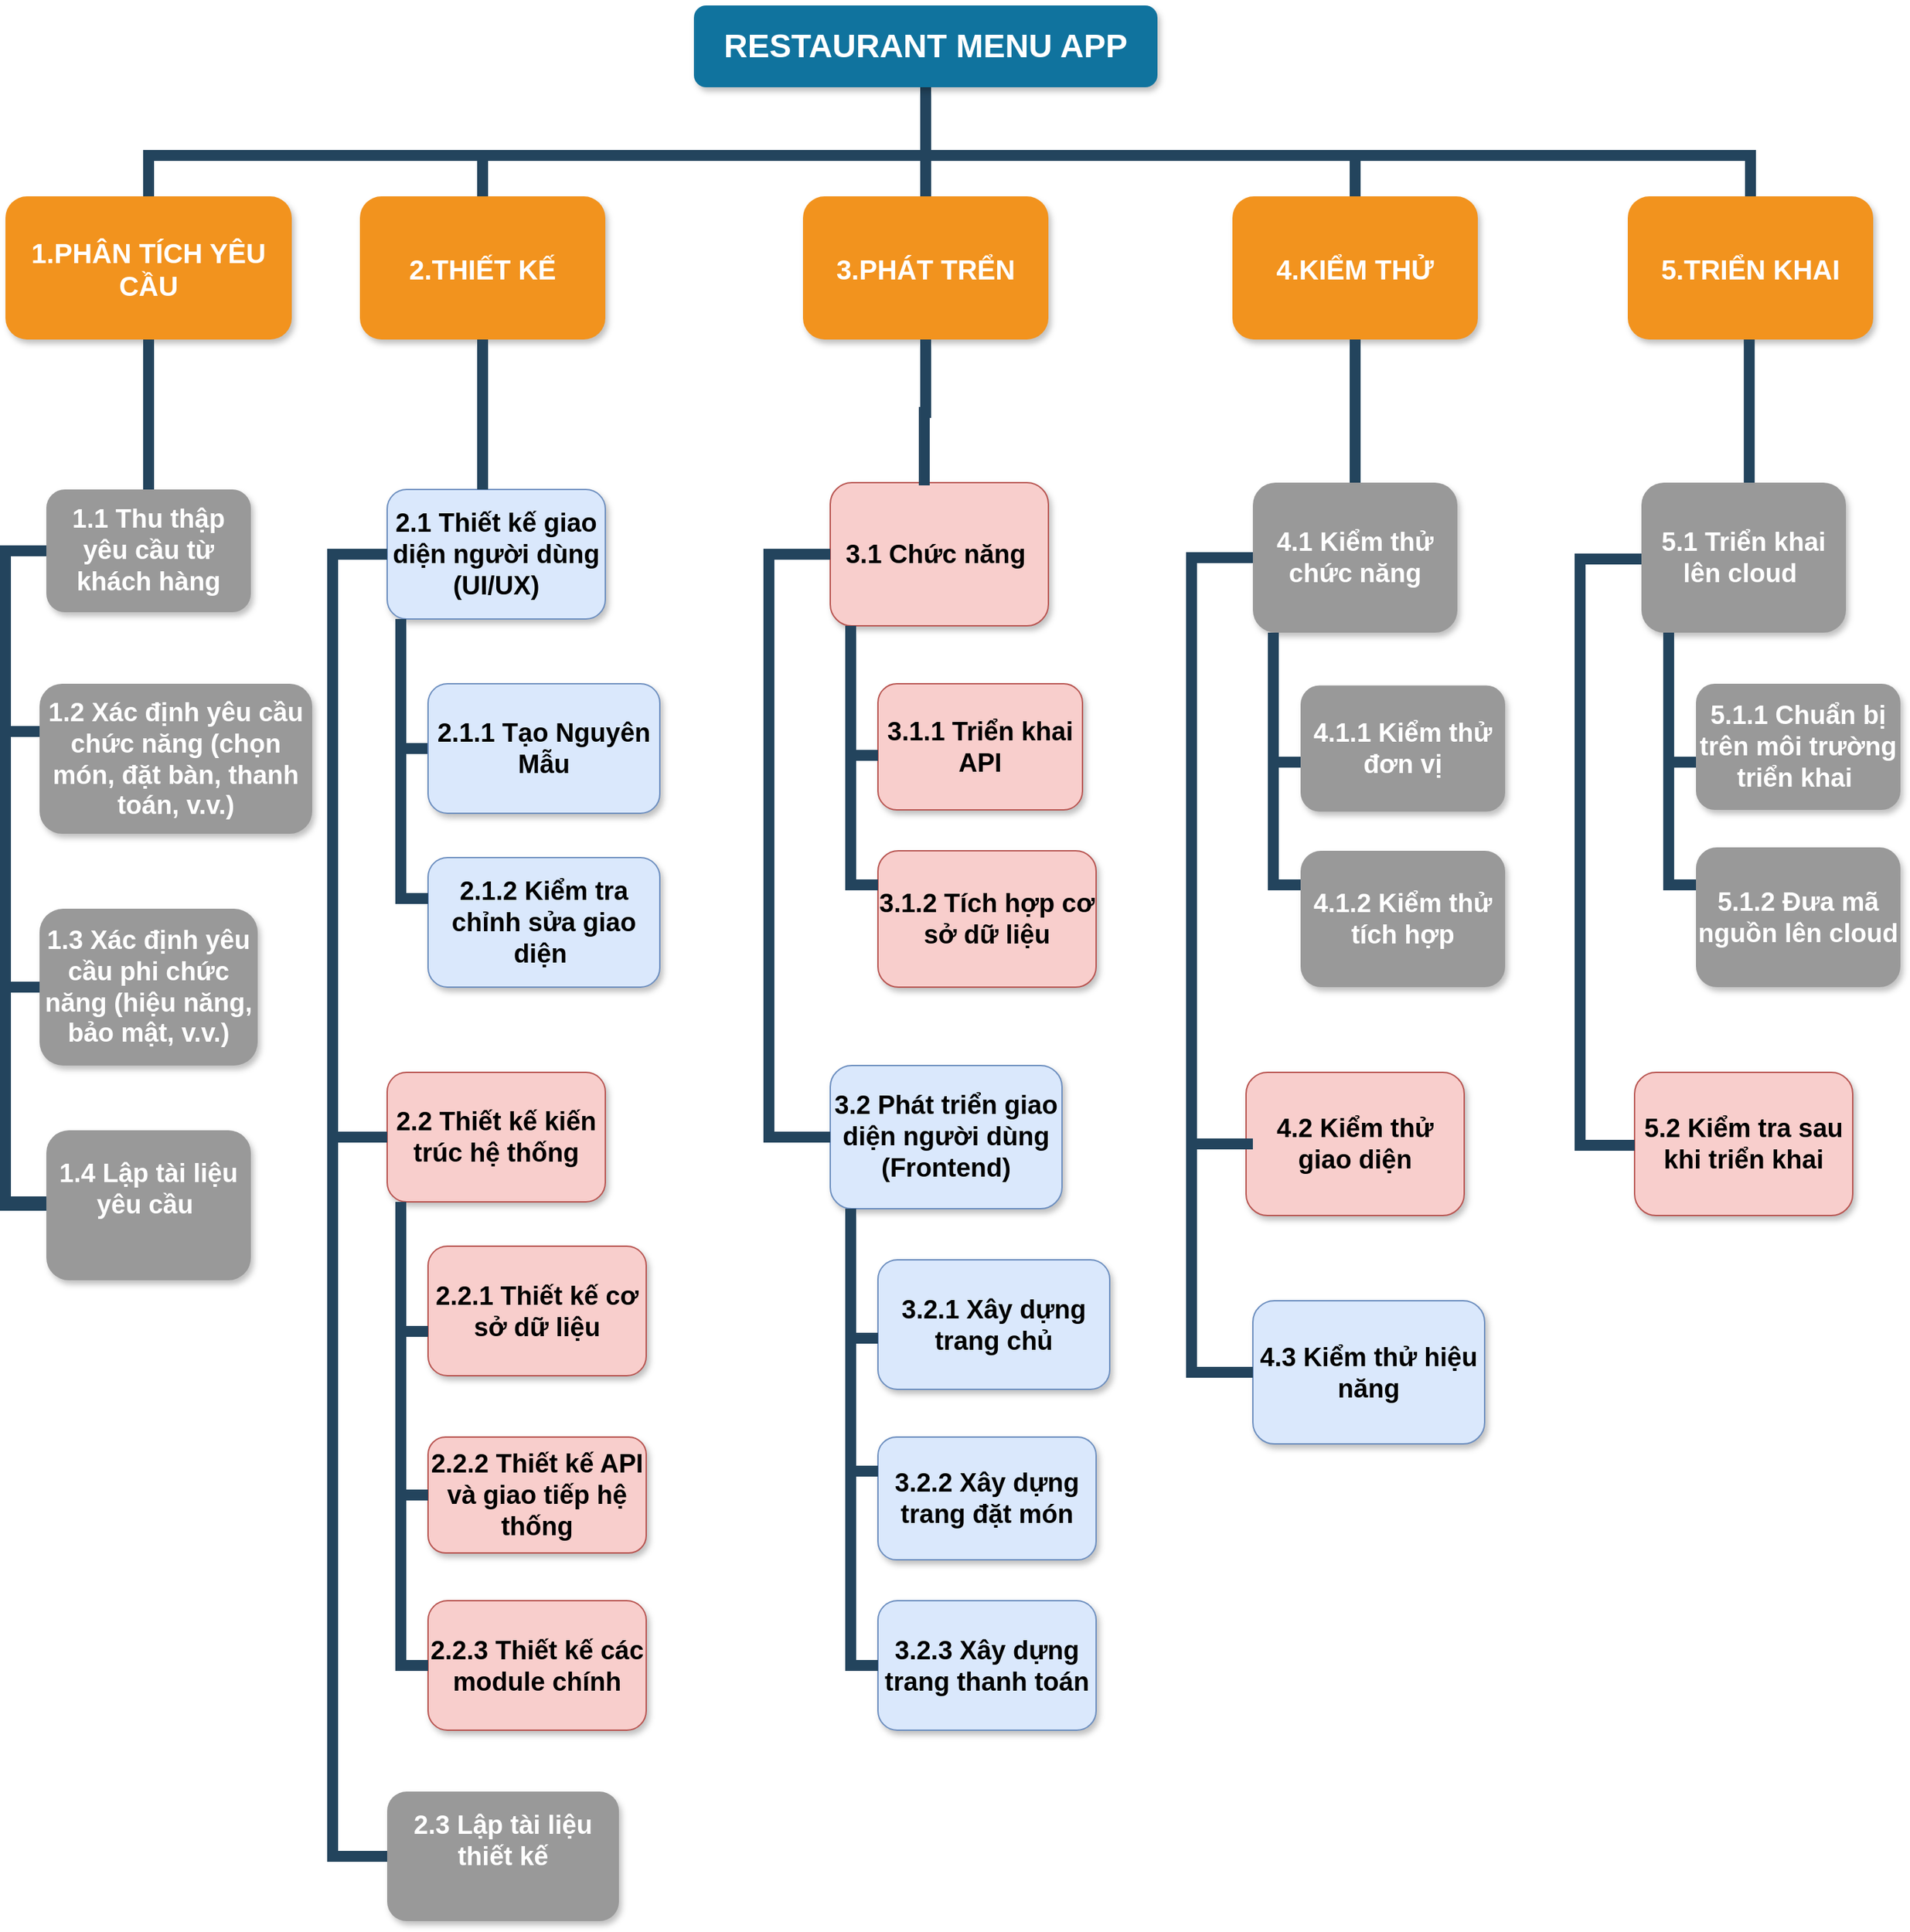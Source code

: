 <mxfile version="25.0.3">
  <diagram name="Page-1" id="64c3da0e-402f-94eb-ee01-a36477274f13">
    <mxGraphModel dx="2100" dy="1970" grid="1" gridSize="10" guides="1" tooltips="1" connect="1" arrows="1" fold="1" page="1" pageScale="1" pageWidth="1169" pageHeight="826" background="none" math="0" shadow="0">
      <root>
        <mxCell id="0" />
        <mxCell id="1" parent="0" />
        <mxCell id="3" value="1.PHÂN TÍCH YÊU CẦU" style="whiteSpace=wrap;rounded=1;fillColor=#F2931E;strokeColor=none;shadow=1;fontColor=#FFFFFF;fontStyle=1;fontSize=20;" parent="1" vertex="1">
          <mxGeometry x="400" y="130" width="210" height="105" as="geometry" />
        </mxCell>
        <mxCell id="4" value="2.THIẾT KẾ" style="whiteSpace=wrap;rounded=1;fillColor=#F2931E;strokeColor=none;shadow=1;fontColor=#FFFFFF;fontStyle=1;fontSize=20;" parent="1" vertex="1">
          <mxGeometry x="660" y="130" width="180" height="105" as="geometry" />
        </mxCell>
        <mxCell id="6" value="3.PHÁT TRỂN" style="whiteSpace=wrap;rounded=1;fillColor=#F2931E;strokeColor=none;shadow=1;fontColor=#FFFFFF;fontStyle=1;fontSize=20;" parent="1" vertex="1">
          <mxGeometry x="985" y="130" width="180" height="105" as="geometry" />
        </mxCell>
        <mxCell id="7" value="4.KIỂM THỬ" style="whiteSpace=wrap;rounded=1;fillColor=#F2931E;strokeColor=none;shadow=1;fontColor=#FFFFFF;fontStyle=1;fontSize=20;" parent="1" vertex="1">
          <mxGeometry x="1300" y="130" width="180" height="105" as="geometry" />
        </mxCell>
        <mxCell id="8" value="5.TRIỂN KHAI" style="whiteSpace=wrap;rounded=1;fillColor=#F2931E;strokeColor=none;shadow=1;fontColor=#FFFFFF;fontStyle=1;fontSize=20;" parent="1" vertex="1">
          <mxGeometry x="1590" y="130" width="180" height="105" as="geometry" />
        </mxCell>
        <mxCell id="10" value="1.1 Thu thập yêu cầu từ khách hàng" style="whiteSpace=wrap;rounded=1;fillColor=#999999;strokeColor=none;shadow=1;fontColor=#FFFFFF;fontSize=19;fontStyle=1" parent="1" vertex="1">
          <mxGeometry x="430" y="345" width="150" height="90" as="geometry" />
        </mxCell>
        <mxCell id="23" value="1.2 Xác định yêu cầu chức năng (chọn món, đặt bàn, thanh toán, v.v.)" style="whiteSpace=wrap;rounded=1;fillColor=#999999;strokeColor=none;shadow=1;fontColor=#FFFFFF;fontStyle=1;fontSize=19;" parent="1" vertex="1">
          <mxGeometry x="425" y="487.5" width="200" height="110" as="geometry" />
        </mxCell>
        <mxCell id="24" value="1.3 Xác định yêu cầu phi chức năng (hiệu năng, bảo mật, v.v.)" style="whiteSpace=wrap;rounded=1;fillColor=#999999;strokeColor=none;shadow=1;fontColor=#FFFFFF;fontStyle=1;fontSize=19;" parent="1" vertex="1">
          <mxGeometry x="425" y="652.5" width="160" height="115" as="geometry" />
        </mxCell>
        <mxCell id="26" value="1.4 Lập tài liệu yêu cầu &#xa;" style="whiteSpace=wrap;rounded=1;fillColor=#999999;strokeColor=none;shadow=1;fontColor=#FFFFFF;fontStyle=1;fontSize=19;" parent="1" vertex="1">
          <mxGeometry x="430" y="815" width="150" height="110" as="geometry" />
        </mxCell>
        <mxCell id="43" value="2.1 Thiết kế giao diện người dùng (UI/UX)" style="whiteSpace=wrap;rounded=1;fillColor=#dae8fc;strokeColor=#6c8ebf;shadow=1;fontSize=19;fontStyle=1" parent="1" vertex="1">
          <mxGeometry x="680" y="345" width="160" height="95" as="geometry" />
        </mxCell>
        <mxCell id="47" value="2.2 Thiết kế kiến trúc hệ thống" style="whiteSpace=wrap;rounded=1;fillColor=#f8cecc;strokeColor=#b85450;shadow=1;fontStyle=1;fontSize=19;" parent="1" vertex="1">
          <mxGeometry x="680" y="772.5" width="160" height="95" as="geometry" />
        </mxCell>
        <mxCell id="48" value="2.2.1 Thiết kế cơ sở dữ liệu" style="whiteSpace=wrap;rounded=1;fillColor=#f8cecc;strokeColor=#b85450;shadow=1;fontStyle=1;fontSize=19;" parent="1" vertex="1">
          <mxGeometry x="710" y="900" width="160" height="95" as="geometry" />
        </mxCell>
        <mxCell id="103" value="" style="edgeStyle=elbowEdgeStyle;elbow=vertical;rounded=0;fontColor=#000000;endArrow=none;endFill=0;strokeWidth=8;strokeColor=#23445D;" parent="1" source="3" target="10" edge="1">
          <mxGeometry width="100" height="100" relative="1" as="geometry">
            <mxPoint x="330" y="295" as="sourcePoint" />
            <mxPoint x="430" y="195" as="targetPoint" />
          </mxGeometry>
        </mxCell>
        <mxCell id="105" value="" style="edgeStyle=elbowEdgeStyle;elbow=horizontal;rounded=0;fontColor=#000000;endArrow=none;endFill=0;strokeWidth=8;strokeColor=#23445D;fontSize=19;fontStyle=1" parent="1" source="10" edge="1">
          <mxGeometry width="100" height="100" relative="1" as="geometry">
            <mxPoint x="360" y="550" as="sourcePoint" />
            <mxPoint x="425.0" y="522.5" as="targetPoint" />
            <Array as="points">
              <mxPoint x="400" y="450" />
            </Array>
          </mxGeometry>
        </mxCell>
        <mxCell id="106" value="" style="edgeStyle=elbowEdgeStyle;elbow=horizontal;rounded=0;fontColor=#000000;endArrow=none;endFill=0;strokeWidth=8;strokeColor=#23445D;fontSize=19;entryX=0;entryY=0.5;entryDx=0;entryDy=0;fontStyle=1" parent="1" source="10" target="24" edge="1">
          <mxGeometry width="100" height="100" relative="1" as="geometry">
            <mxPoint x="430" y="410" as="sourcePoint" />
            <mxPoint x="430.0" y="667.5" as="targetPoint" />
            <Array as="points">
              <mxPoint x="400" y="470" />
            </Array>
          </mxGeometry>
        </mxCell>
        <mxCell id="107" value="" style="edgeStyle=elbowEdgeStyle;elbow=horizontal;rounded=0;fontColor=#000000;endArrow=none;endFill=0;strokeWidth=8;strokeColor=#23445D;fontSize=19;fontStyle=1" parent="1" source="10" edge="1">
          <mxGeometry width="100" height="100" relative="1" as="geometry">
            <mxPoint x="430" y="410" as="sourcePoint" />
            <mxPoint x="400" y="740" as="targetPoint" />
            <Array as="points">
              <mxPoint x="400" y="610" />
            </Array>
          </mxGeometry>
        </mxCell>
        <mxCell id="109" value="" style="edgeStyle=elbowEdgeStyle;elbow=horizontal;rounded=0;fontColor=#000000;endArrow=none;endFill=0;strokeWidth=8;strokeColor=#23445D;fontSize=19;entryX=0;entryY=0.5;entryDx=0;entryDy=0;fontStyle=1" parent="1" source="10" target="26" edge="1">
          <mxGeometry width="100" height="100" relative="1" as="geometry">
            <mxPoint x="450" y="430" as="sourcePoint" />
            <mxPoint x="425.0" y="970" as="targetPoint" />
            <Array as="points">
              <mxPoint x="400" y="480" />
            </Array>
          </mxGeometry>
        </mxCell>
        <mxCell id="110" value="" style="edgeStyle=elbowEdgeStyle;elbow=horizontal;rounded=0;fontColor=#000000;endArrow=none;endFill=0;strokeWidth=8;strokeColor=#23445D;fontSize=19;fontStyle=1" parent="1" source="10" edge="1">
          <mxGeometry width="100" height="100" relative="1" as="geometry">
            <mxPoint x="460" y="440" as="sourcePoint" />
            <mxPoint x="430" y="867.5" as="targetPoint" />
            <Array as="points">
              <mxPoint x="400" y="500" />
            </Array>
          </mxGeometry>
        </mxCell>
        <mxCell id="116" value="" style="edgeStyle=elbowEdgeStyle;elbow=vertical;rounded=0;fontColor=#000000;endArrow=none;endFill=0;strokeWidth=8;strokeColor=#23445D;" parent="1" source="4" target="43" edge="1">
          <mxGeometry width="100" height="100" relative="1" as="geometry">
            <mxPoint x="410" y="245.0" as="sourcePoint" />
            <mxPoint x="310" y="315" as="targetPoint" />
            <Array as="points">
              <mxPoint x="750" y="280" />
            </Array>
          </mxGeometry>
        </mxCell>
        <mxCell id="120" value="" style="edgeStyle=elbowEdgeStyle;elbow=horizontal;rounded=0;fontColor=#000000;endArrow=none;endFill=0;strokeWidth=8;strokeColor=#23445D;fontSize=19;fontStyle=1;entryX=0;entryY=0.5;entryDx=0;entryDy=0;" parent="1" source="43" target="l3d1bwcE0rLVuhqeLfsA-238" edge="1">
          <mxGeometry width="100" height="100" relative="1" as="geometry">
            <mxPoint x="650" y="352.5" as="sourcePoint" />
            <mxPoint x="640" y="910" as="targetPoint" />
            <Array as="points">
              <mxPoint x="640" y="572.5" />
            </Array>
          </mxGeometry>
        </mxCell>
        <mxCell id="122" value="" style="edgeStyle=elbowEdgeStyle;elbow=horizontal;rounded=0;fontColor=#000000;endArrow=none;endFill=0;strokeWidth=8;strokeColor=#23445D;fontSize=19;fontStyle=1" parent="1" edge="1">
          <mxGeometry width="100" height="100" relative="1" as="geometry">
            <mxPoint x="590" y="862.5" as="sourcePoint" />
            <mxPoint x="590" y="862.5" as="targetPoint" />
            <Array as="points" />
          </mxGeometry>
        </mxCell>
        <mxCell id="135" value="3.2 Phát triển giao diện người dùng (Frontend)" style="whiteSpace=wrap;rounded=1;fillColor=#dae8fc;strokeColor=#6c8ebf;shadow=1;fontStyle=1;fontSize=19;" parent="1" vertex="1">
          <mxGeometry x="1005" y="767.5" width="170" height="105" as="geometry" />
        </mxCell>
        <mxCell id="136" value="3.2.1 Xây dựng trang chủ" style="whiteSpace=wrap;rounded=1;fillColor=#dae8fc;strokeColor=#6c8ebf;shadow=1;fontStyle=1;fontSize=19;" parent="1" vertex="1">
          <mxGeometry x="1040" y="910" width="170" height="95" as="geometry" />
        </mxCell>
        <mxCell id="137" value="3.2.2 Xây dựng trang đặt món" style="whiteSpace=wrap;rounded=1;fillColor=#dae8fc;strokeColor=#6c8ebf;shadow=1;fontStyle=1;fontSize=19;" parent="1" vertex="1">
          <mxGeometry x="1040" y="1040" width="160" height="90" as="geometry" />
        </mxCell>
        <mxCell id="138" value="3.2.3 Xây dựng trang thanh toán" style="whiteSpace=wrap;rounded=1;fillColor=#dae8fc;strokeColor=#6c8ebf;shadow=1;fontStyle=1;fontSize=19;" parent="1" vertex="1">
          <mxGeometry x="1040" y="1160" width="160" height="95" as="geometry" />
        </mxCell>
        <mxCell id="139" value="3.1 Chức năng " style="whiteSpace=wrap;rounded=1;fillColor=#f8cecc;strokeColor=#b85450;shadow=1;fontStyle=1;fontSize=19;" parent="1" vertex="1">
          <mxGeometry x="1005" y="340" width="160" height="105" as="geometry" />
        </mxCell>
        <mxCell id="147" value="" style="edgeStyle=elbowEdgeStyle;elbow=horizontal;rounded=0;fontColor=#000000;endArrow=none;endFill=0;strokeWidth=8;strokeColor=#23445D;fontSize=19;fontStyle=1;entryX=0;entryY=0.5;entryDx=0;entryDy=0;exitX=0;exitY=0.5;exitDx=0;exitDy=0;" parent="1" source="139" target="135" edge="1">
          <mxGeometry width="100" height="100" relative="1" as="geometry">
            <mxPoint x="995" y="347.5" as="sourcePoint" />
            <mxPoint x="970" y="980" as="targetPoint" />
            <Array as="points">
              <mxPoint x="960" y="620" />
            </Array>
          </mxGeometry>
        </mxCell>
        <mxCell id="221" value="" style="edgeStyle=elbowEdgeStyle;elbow=vertical;rounded=0;fontColor=#000000;endArrow=none;endFill=0;strokeWidth=8;strokeColor=#23445D;entryX=0.431;entryY=0.019;entryDx=0;entryDy=0;entryPerimeter=0;" parent="1" source="6" target="139" edge="1">
          <mxGeometry width="100" height="100" relative="1" as="geometry">
            <mxPoint x="870" y="275" as="sourcePoint" />
            <mxPoint x="1075" y="300" as="targetPoint" />
          </mxGeometry>
        </mxCell>
        <mxCell id="223" value="" style="edgeStyle=elbowEdgeStyle;elbow=vertical;rounded=0;fontColor=#000000;endArrow=none;endFill=0;strokeWidth=8;strokeColor=#23445D;" parent="1" source="7" edge="1">
          <mxGeometry width="100" height="100" relative="1" as="geometry">
            <mxPoint x="1380" y="336.25" as="sourcePoint" />
            <mxPoint x="1390" y="340" as="targetPoint" />
          </mxGeometry>
        </mxCell>
        <mxCell id="229" value="" style="edgeStyle=elbowEdgeStyle;elbow=vertical;rounded=0;fontColor=#000000;endArrow=none;endFill=0;strokeWidth=8;strokeColor=#23445D;" parent="1" target="3" edge="1">
          <mxGeometry width="100" height="100" relative="1" as="geometry">
            <mxPoint x="1650" y="100" as="sourcePoint" />
            <mxPoint x="640" y="40" as="targetPoint" />
            <Array as="points">
              <mxPoint x="1060" y="100" />
            </Array>
          </mxGeometry>
        </mxCell>
        <mxCell id="232" value="" style="edgeStyle=elbowEdgeStyle;elbow=vertical;rounded=0;fontColor=#000000;endArrow=none;endFill=0;strokeWidth=8;strokeColor=#23445D;exitX=0.5;exitY=1;exitDx=0;exitDy=0;" parent="1" source="HUM-CsoXWHI_8YJ_wuC8-281" target="7" edge="1">
          <mxGeometry width="100" height="100" relative="1" as="geometry">
            <mxPoint x="1160" y="70" as="sourcePoint" />
            <mxPoint x="670" y="70" as="targetPoint" />
            <Array as="points">
              <mxPoint x="1075" y="100" />
            </Array>
          </mxGeometry>
        </mxCell>
        <mxCell id="l3d1bwcE0rLVuhqeLfsA-234" value="2.2.2 Thiết kế API và giao tiếp hệ thống" style="whiteSpace=wrap;rounded=1;fillColor=#f8cecc;strokeColor=#b85450;shadow=1;fontStyle=1;fontSize=19;" parent="1" vertex="1">
          <mxGeometry x="710" y="1040" width="160" height="85" as="geometry" />
        </mxCell>
        <mxCell id="l3d1bwcE0rLVuhqeLfsA-237" value="2.2.3 Thiết kế các module chính" style="whiteSpace=wrap;rounded=1;fillColor=#f8cecc;strokeColor=#b85450;shadow=1;fontStyle=1;fontSize=19;" parent="1" vertex="1">
          <mxGeometry x="710" y="1160" width="160" height="95" as="geometry" />
        </mxCell>
        <mxCell id="l3d1bwcE0rLVuhqeLfsA-238" value="2.3 Lập tài liệu thiết kế&#xa;" style="whiteSpace=wrap;rounded=1;fillColor=#999999;strokeColor=none;shadow=1;fontColor=#FFFFFF;fontStyle=1;fontSize=19;" parent="1" vertex="1">
          <mxGeometry x="680" y="1300" width="170" height="95" as="geometry" />
        </mxCell>
        <mxCell id="l3d1bwcE0rLVuhqeLfsA-240" value="3.1.1 Triển khai API" style="whiteSpace=wrap;rounded=1;fillColor=#f8cecc;strokeColor=#b85450;shadow=1;fontStyle=1;fontSize=19;" parent="1" vertex="1">
          <mxGeometry x="1040" y="487.5" width="150" height="92.5" as="geometry" />
        </mxCell>
        <mxCell id="l3d1bwcE0rLVuhqeLfsA-241" value="3.1.2 Tích hợp cơ sở dữ liệu" style="whiteSpace=wrap;rounded=1;fillColor=#f8cecc;strokeColor=#b85450;shadow=1;fontStyle=1;fontSize=19;" parent="1" vertex="1">
          <mxGeometry x="1040" y="610" width="160" height="100" as="geometry" />
        </mxCell>
        <mxCell id="HUM-CsoXWHI_8YJ_wuC8-244" value="" style="edgeStyle=elbowEdgeStyle;elbow=horizontal;rounded=0;fontColor=#000000;endArrow=none;endFill=0;strokeWidth=8;strokeColor=#23445D;fontSize=19;fontStyle=1;entryX=0;entryY=0.5;entryDx=0;entryDy=0;" edge="1" parent="1" target="HUM-CsoXWHI_8YJ_wuC8-286">
          <mxGeometry width="100" height="100" relative="1" as="geometry">
            <mxPoint x="690" y="440" as="sourcePoint" />
            <mxPoint x="1025" y="523" as="targetPoint" />
            <Array as="points">
              <mxPoint x="690" y="500" />
            </Array>
          </mxGeometry>
        </mxCell>
        <mxCell id="HUM-CsoXWHI_8YJ_wuC8-249" value="" style="edgeStyle=elbowEdgeStyle;elbow=horizontal;rounded=0;fontColor=#000000;endArrow=none;endFill=0;strokeWidth=8;strokeColor=#23445D;fontSize=19;fontStyle=1;entryX=0;entryY=0.5;entryDx=0;entryDy=0;" edge="1" parent="1" target="47">
          <mxGeometry width="100" height="100" relative="1" as="geometry">
            <mxPoint x="640" y="820" as="sourcePoint" />
            <mxPoint x="680" y="911.41" as="targetPoint" />
            <Array as="points" />
          </mxGeometry>
        </mxCell>
        <mxCell id="HUM-CsoXWHI_8YJ_wuC8-261" value="4.1 Kiểm thử chức năng" style="whiteSpace=wrap;rounded=1;fillColor=#999999;strokeColor=none;shadow=1;fontColor=#FFFFFF;fontSize=19;fontStyle=1" vertex="1" parent="1">
          <mxGeometry x="1315" y="340" width="150" height="110" as="geometry" />
        </mxCell>
        <mxCell id="HUM-CsoXWHI_8YJ_wuC8-262" value="4.1.1 Kiểm thử đơn vị" style="whiteSpace=wrap;rounded=1;fillColor=#999999;strokeColor=none;shadow=1;fontColor=#FFFFFF;fontSize=19;fontStyle=1" vertex="1" parent="1">
          <mxGeometry x="1350" y="488.75" width="150" height="92.5" as="geometry" />
        </mxCell>
        <mxCell id="HUM-CsoXWHI_8YJ_wuC8-263" value="4.1.2 Kiểm thử tích hợp" style="whiteSpace=wrap;rounded=1;fillColor=#999999;strokeColor=none;shadow=1;fontColor=#FFFFFF;fontSize=19;fontStyle=1" vertex="1" parent="1">
          <mxGeometry x="1350" y="610" width="150" height="100" as="geometry" />
        </mxCell>
        <mxCell id="HUM-CsoXWHI_8YJ_wuC8-264" value="4.2 Kiểm thử giao diện" style="whiteSpace=wrap;rounded=1;fillColor=#f8cecc;strokeColor=#b85450;shadow=1;fontStyle=1;fontSize=19;" vertex="1" parent="1">
          <mxGeometry x="1310" y="772.5" width="160" height="105" as="geometry" />
        </mxCell>
        <mxCell id="HUM-CsoXWHI_8YJ_wuC8-266" value="4.3 Kiểm thử hiệu năng" style="whiteSpace=wrap;rounded=1;fillColor=#dae8fc;strokeColor=#6c8ebf;shadow=1;fontStyle=1;fontSize=19;" vertex="1" parent="1">
          <mxGeometry x="1315" y="940" width="170" height="105" as="geometry" />
        </mxCell>
        <mxCell id="HUM-CsoXWHI_8YJ_wuC8-271" value="5.1 Triển khai lên cloud " style="whiteSpace=wrap;rounded=1;fillColor=#999999;strokeColor=none;shadow=1;fontColor=#FFFFFF;fontSize=19;fontStyle=1" vertex="1" parent="1">
          <mxGeometry x="1600" y="340" width="150" height="110" as="geometry" />
        </mxCell>
        <mxCell id="HUM-CsoXWHI_8YJ_wuC8-272" value="5.1.1 Chuẩn bị trên môi trường triển khai " style="whiteSpace=wrap;rounded=1;fillColor=#999999;strokeColor=none;shadow=1;fontColor=#FFFFFF;fontSize=19;fontStyle=1" vertex="1" parent="1">
          <mxGeometry x="1640" y="487.5" width="150" height="92.5" as="geometry" />
        </mxCell>
        <mxCell id="HUM-CsoXWHI_8YJ_wuC8-273" value="5.1.2 Đưa mã nguồn lên cloud" style="whiteSpace=wrap;rounded=1;fillColor=#999999;strokeColor=none;shadow=1;fontColor=#FFFFFF;fontSize=19;fontStyle=1" vertex="1" parent="1">
          <mxGeometry x="1640" y="607.5" width="150" height="102.5" as="geometry" />
        </mxCell>
        <mxCell id="HUM-CsoXWHI_8YJ_wuC8-274" value="" style="edgeStyle=elbowEdgeStyle;elbow=vertical;rounded=0;fontColor=#000000;endArrow=none;endFill=0;strokeWidth=8;strokeColor=#23445D;" edge="1" parent="1">
          <mxGeometry width="100" height="100" relative="1" as="geometry">
            <mxPoint x="1679.09" y="235" as="sourcePoint" />
            <mxPoint x="1679.09" y="340" as="targetPoint" />
          </mxGeometry>
        </mxCell>
        <mxCell id="HUM-CsoXWHI_8YJ_wuC8-279" value="5.2 Kiểm tra sau khi triển khai" style="whiteSpace=wrap;rounded=1;fillColor=#f8cecc;strokeColor=#b85450;shadow=1;fontStyle=1;fontSize=19;" vertex="1" parent="1">
          <mxGeometry x="1595" y="772.5" width="160" height="105" as="geometry" />
        </mxCell>
        <mxCell id="HUM-CsoXWHI_8YJ_wuC8-281" value="RESTAURANT MENU APP" style="whiteSpace=wrap;rounded=1;shadow=1;fillColor=#10739E;strokeColor=none;fontColor=#FFFFFF;fontStyle=1;fontSize=24" vertex="1" parent="1">
          <mxGeometry x="905" y="-10" width="340" height="60" as="geometry" />
        </mxCell>
        <mxCell id="HUM-CsoXWHI_8YJ_wuC8-284" value="" style="edgeStyle=elbowEdgeStyle;elbow=vertical;rounded=0;fontColor=#000000;endArrow=none;endFill=0;strokeWidth=8;strokeColor=#23445D;" edge="1" parent="1">
          <mxGeometry width="100" height="100" relative="1" as="geometry">
            <mxPoint x="750" y="100" as="sourcePoint" />
            <mxPoint x="750" y="130" as="targetPoint" />
            <Array as="points" />
          </mxGeometry>
        </mxCell>
        <mxCell id="HUM-CsoXWHI_8YJ_wuC8-285" value="" style="edgeStyle=elbowEdgeStyle;elbow=vertical;rounded=0;fontColor=#000000;endArrow=none;endFill=0;strokeWidth=8;strokeColor=#23445D;entryX=0.5;entryY=0;entryDx=0;entryDy=0;" edge="1" parent="1" target="6">
          <mxGeometry width="100" height="100" relative="1" as="geometry">
            <mxPoint x="1075" y="100" as="sourcePoint" />
            <mxPoint x="1330" y="130" as="targetPoint" />
            <Array as="points" />
          </mxGeometry>
        </mxCell>
        <mxCell id="HUM-CsoXWHI_8YJ_wuC8-286" value="2.1.1 Tạo Nguyên Mẫu" style="whiteSpace=wrap;rounded=1;fillColor=#dae8fc;strokeColor=#6c8ebf;shadow=1;fontStyle=1;fontSize=19;" vertex="1" parent="1">
          <mxGeometry x="710" y="487.5" width="170" height="95" as="geometry" />
        </mxCell>
        <mxCell id="HUM-CsoXWHI_8YJ_wuC8-287" value="2.1.2 Kiểm tra chỉnh sửa giao diện " style="whiteSpace=wrap;rounded=1;fillColor=#dae8fc;strokeColor=#6c8ebf;shadow=1;fontStyle=1;fontSize=19;" vertex="1" parent="1">
          <mxGeometry x="710" y="615" width="170" height="95" as="geometry" />
        </mxCell>
        <mxCell id="HUM-CsoXWHI_8YJ_wuC8-288" value="" style="edgeStyle=elbowEdgeStyle;elbow=horizontal;rounded=0;fontColor=#000000;endArrow=none;endFill=0;strokeWidth=8;strokeColor=#23445D;fontSize=19;fontStyle=1;entryX=0;entryY=0.5;entryDx=0;entryDy=0;" edge="1" parent="1">
          <mxGeometry width="100" height="100" relative="1" as="geometry">
            <mxPoint x="690" y="530" as="sourcePoint" />
            <mxPoint x="710" y="645" as="targetPoint" />
            <Array as="points">
              <mxPoint x="690" y="610" />
            </Array>
          </mxGeometry>
        </mxCell>
        <mxCell id="HUM-CsoXWHI_8YJ_wuC8-289" value="" style="edgeStyle=elbowEdgeStyle;elbow=horizontal;rounded=0;fontColor=#000000;endArrow=none;endFill=0;strokeWidth=8;strokeColor=#23445D;fontSize=19;fontStyle=1;entryX=0;entryY=0.5;entryDx=0;entryDy=0;" edge="1" parent="1">
          <mxGeometry width="100" height="100" relative="1" as="geometry">
            <mxPoint x="690" y="867.5" as="sourcePoint" />
            <mxPoint x="710" y="962.5" as="targetPoint" />
            <Array as="points">
              <mxPoint x="690" y="927.5" />
            </Array>
          </mxGeometry>
        </mxCell>
        <mxCell id="HUM-CsoXWHI_8YJ_wuC8-290" value="" style="edgeStyle=elbowEdgeStyle;elbow=horizontal;rounded=0;fontColor=#000000;endArrow=none;endFill=0;strokeWidth=8;strokeColor=#23445D;fontSize=19;fontStyle=1;entryX=0;entryY=0.5;entryDx=0;entryDy=0;" edge="1" parent="1" target="l3d1bwcE0rLVuhqeLfsA-234">
          <mxGeometry width="100" height="100" relative="1" as="geometry">
            <mxPoint x="690" y="870" as="sourcePoint" />
            <mxPoint x="720" y="972.5" as="targetPoint" />
            <Array as="points">
              <mxPoint x="690" y="1040" />
            </Array>
          </mxGeometry>
        </mxCell>
        <mxCell id="HUM-CsoXWHI_8YJ_wuC8-291" value="" style="edgeStyle=elbowEdgeStyle;elbow=horizontal;rounded=0;fontColor=#000000;endArrow=none;endFill=0;strokeWidth=8;strokeColor=#23445D;fontSize=19;fontStyle=1;entryX=0;entryY=0.5;entryDx=0;entryDy=0;" edge="1" parent="1" target="l3d1bwcE0rLVuhqeLfsA-237">
          <mxGeometry width="100" height="100" relative="1" as="geometry">
            <mxPoint x="690" y="870" as="sourcePoint" />
            <mxPoint x="720" y="1093" as="targetPoint" />
            <Array as="points">
              <mxPoint x="690" y="1140" />
            </Array>
          </mxGeometry>
        </mxCell>
        <mxCell id="HUM-CsoXWHI_8YJ_wuC8-294" value="" style="edgeStyle=elbowEdgeStyle;elbow=horizontal;rounded=0;fontColor=#000000;endArrow=none;endFill=0;strokeWidth=8;strokeColor=#23445D;fontSize=19;fontStyle=1;entryX=0;entryY=0.5;entryDx=0;entryDy=0;" edge="1" parent="1">
          <mxGeometry width="100" height="100" relative="1" as="geometry">
            <mxPoint x="1020" y="445" as="sourcePoint" />
            <mxPoint x="1040" y="540" as="targetPoint" />
            <Array as="points">
              <mxPoint x="1020" y="505" />
            </Array>
          </mxGeometry>
        </mxCell>
        <mxCell id="HUM-CsoXWHI_8YJ_wuC8-295" value="" style="edgeStyle=elbowEdgeStyle;elbow=horizontal;rounded=0;fontColor=#000000;endArrow=none;endFill=0;strokeWidth=8;strokeColor=#23445D;fontSize=19;fontStyle=1;entryX=0;entryY=0.5;entryDx=0;entryDy=0;" edge="1" parent="1">
          <mxGeometry width="100" height="100" relative="1" as="geometry">
            <mxPoint x="1020" y="540" as="sourcePoint" />
            <mxPoint x="1040" y="635" as="targetPoint" />
            <Array as="points">
              <mxPoint x="1020" y="600" />
            </Array>
          </mxGeometry>
        </mxCell>
        <mxCell id="HUM-CsoXWHI_8YJ_wuC8-296" value="" style="edgeStyle=elbowEdgeStyle;elbow=horizontal;rounded=0;fontColor=#000000;endArrow=none;endFill=0;strokeWidth=8;strokeColor=#23445D;fontSize=19;fontStyle=1;entryX=0;entryY=0.5;entryDx=0;entryDy=0;" edge="1" parent="1">
          <mxGeometry width="100" height="100" relative="1" as="geometry">
            <mxPoint x="1020" y="872.5" as="sourcePoint" />
            <mxPoint x="1040" y="967.5" as="targetPoint" />
            <Array as="points">
              <mxPoint x="1020" y="932.5" />
            </Array>
          </mxGeometry>
        </mxCell>
        <mxCell id="HUM-CsoXWHI_8YJ_wuC8-297" value="" style="edgeStyle=elbowEdgeStyle;elbow=horizontal;rounded=0;fontColor=#000000;endArrow=none;endFill=0;strokeWidth=8;strokeColor=#23445D;fontSize=19;fontStyle=1;entryX=0;entryY=0.5;entryDx=0;entryDy=0;" edge="1" parent="1">
          <mxGeometry width="100" height="100" relative="1" as="geometry">
            <mxPoint x="1020" y="970" as="sourcePoint" />
            <mxPoint x="1040" y="1065" as="targetPoint" />
            <Array as="points">
              <mxPoint x="1020" y="1030" />
            </Array>
          </mxGeometry>
        </mxCell>
        <mxCell id="HUM-CsoXWHI_8YJ_wuC8-298" value="" style="edgeStyle=elbowEdgeStyle;elbow=horizontal;rounded=0;fontColor=#000000;endArrow=none;endFill=0;strokeWidth=8;strokeColor=#23445D;fontSize=19;fontStyle=1;entryX=0;entryY=0.5;entryDx=0;entryDy=0;" edge="1" parent="1" target="138">
          <mxGeometry width="100" height="100" relative="1" as="geometry">
            <mxPoint x="1020" y="1065" as="sourcePoint" />
            <mxPoint x="1040" y="1160" as="targetPoint" />
            <Array as="points">
              <mxPoint x="1020" y="1125" />
            </Array>
          </mxGeometry>
        </mxCell>
        <mxCell id="HUM-CsoXWHI_8YJ_wuC8-299" value="" style="edgeStyle=elbowEdgeStyle;elbow=horizontal;rounded=0;fontColor=#000000;endArrow=none;endFill=0;strokeWidth=8;strokeColor=#23445D;fontSize=19;fontStyle=1;entryX=0;entryY=0.5;entryDx=0;entryDy=0;exitX=0;exitY=0.5;exitDx=0;exitDy=0;" edge="1" parent="1" source="HUM-CsoXWHI_8YJ_wuC8-261" target="HUM-CsoXWHI_8YJ_wuC8-264">
          <mxGeometry width="100" height="100" relative="1" as="geometry">
            <mxPoint x="1015" y="403" as="sourcePoint" />
            <mxPoint x="1015" y="830" as="targetPoint" />
            <Array as="points">
              <mxPoint x="1270" y="590" />
            </Array>
          </mxGeometry>
        </mxCell>
        <mxCell id="HUM-CsoXWHI_8YJ_wuC8-300" value="" style="edgeStyle=elbowEdgeStyle;elbow=horizontal;rounded=0;fontColor=#000000;endArrow=none;endFill=0;strokeWidth=8;strokeColor=#23445D;fontSize=19;fontStyle=1;entryX=0;entryY=0.5;entryDx=0;entryDy=0;" edge="1" parent="1">
          <mxGeometry width="100" height="100" relative="1" as="geometry">
            <mxPoint x="1330" y="450" as="sourcePoint" />
            <mxPoint x="1350" y="545" as="targetPoint" />
            <Array as="points">
              <mxPoint x="1330" y="510" />
            </Array>
          </mxGeometry>
        </mxCell>
        <mxCell id="HUM-CsoXWHI_8YJ_wuC8-301" value="" style="edgeStyle=elbowEdgeStyle;elbow=horizontal;rounded=0;fontColor=#000000;endArrow=none;endFill=0;strokeWidth=8;strokeColor=#23445D;fontSize=19;fontStyle=1;entryX=0;entryY=0.5;entryDx=0;entryDy=0;" edge="1" parent="1">
          <mxGeometry width="100" height="100" relative="1" as="geometry">
            <mxPoint x="1330" y="540" as="sourcePoint" />
            <mxPoint x="1350" y="635" as="targetPoint" />
            <Array as="points">
              <mxPoint x="1330" y="600" />
            </Array>
          </mxGeometry>
        </mxCell>
        <mxCell id="HUM-CsoXWHI_8YJ_wuC8-302" value="" style="edgeStyle=elbowEdgeStyle;elbow=horizontal;rounded=0;fontColor=#000000;endArrow=none;endFill=0;strokeWidth=8;strokeColor=#23445D;fontSize=19;fontStyle=1;entryX=0;entryY=0.5;entryDx=0;entryDy=0;exitX=0;exitY=0.5;exitDx=0;exitDy=0;" edge="1" parent="1" target="HUM-CsoXWHI_8YJ_wuC8-266">
          <mxGeometry width="100" height="100" relative="1" as="geometry">
            <mxPoint x="1315" y="825" as="sourcePoint" />
            <mxPoint x="1310" y="1255" as="targetPoint" />
            <Array as="points">
              <mxPoint x="1270" y="1020" />
            </Array>
          </mxGeometry>
        </mxCell>
        <mxCell id="HUM-CsoXWHI_8YJ_wuC8-303" value="" style="edgeStyle=elbowEdgeStyle;elbow=horizontal;rounded=0;fontColor=#000000;endArrow=none;endFill=0;strokeWidth=8;strokeColor=#23445D;fontSize=19;fontStyle=1;entryX=0;entryY=0.5;entryDx=0;entryDy=0;" edge="1" parent="1">
          <mxGeometry width="100" height="100" relative="1" as="geometry">
            <mxPoint x="1620" y="450" as="sourcePoint" />
            <mxPoint x="1640" y="545" as="targetPoint" />
            <Array as="points">
              <mxPoint x="1620" y="510" />
            </Array>
          </mxGeometry>
        </mxCell>
        <mxCell id="HUM-CsoXWHI_8YJ_wuC8-304" value="" style="edgeStyle=elbowEdgeStyle;elbow=horizontal;rounded=0;fontColor=#000000;endArrow=none;endFill=0;strokeWidth=8;strokeColor=#23445D;fontSize=19;fontStyle=1;entryX=0;entryY=0.5;entryDx=0;entryDy=0;" edge="1" parent="1">
          <mxGeometry width="100" height="100" relative="1" as="geometry">
            <mxPoint x="1620" y="540" as="sourcePoint" />
            <mxPoint x="1640" y="635" as="targetPoint" />
            <Array as="points">
              <mxPoint x="1620" y="600" />
            </Array>
          </mxGeometry>
        </mxCell>
        <mxCell id="HUM-CsoXWHI_8YJ_wuC8-305" value="" style="edgeStyle=elbowEdgeStyle;elbow=horizontal;rounded=0;fontColor=#000000;endArrow=none;endFill=0;strokeWidth=8;strokeColor=#23445D;fontSize=19;fontStyle=1;entryX=0;entryY=0.5;entryDx=0;entryDy=0;exitX=0;exitY=0.5;exitDx=0;exitDy=0;" edge="1" parent="1">
          <mxGeometry width="100" height="100" relative="1" as="geometry">
            <mxPoint x="1600" y="396" as="sourcePoint" />
            <mxPoint x="1595" y="826" as="targetPoint" />
            <Array as="points">
              <mxPoint x="1555" y="591" />
            </Array>
          </mxGeometry>
        </mxCell>
        <mxCell id="HUM-CsoXWHI_8YJ_wuC8-307" value="" style="edgeStyle=elbowEdgeStyle;elbow=horizontal;rounded=0;fontColor=#000000;endArrow=none;endFill=0;strokeWidth=8;strokeColor=#23445D;fontSize=19;fontStyle=1;entryX=0.5;entryY=0;entryDx=0;entryDy=0;" edge="1" parent="1" target="8">
          <mxGeometry width="100" height="100" relative="1" as="geometry">
            <mxPoint x="1600" y="100" as="sourcePoint" />
            <mxPoint x="2080" y="120" as="targetPoint" />
            <Array as="points">
              <mxPoint x="1680" y="110" />
            </Array>
          </mxGeometry>
        </mxCell>
      </root>
    </mxGraphModel>
  </diagram>
</mxfile>
